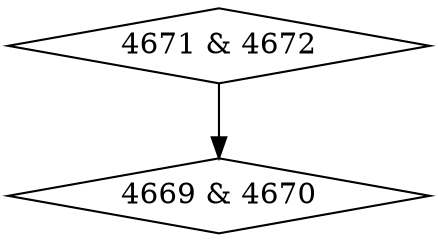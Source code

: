 digraph {
0 [label = "4669 & 4670", shape = diamond];
1 [label = "4671 & 4672", shape = diamond];
1->0;
}
